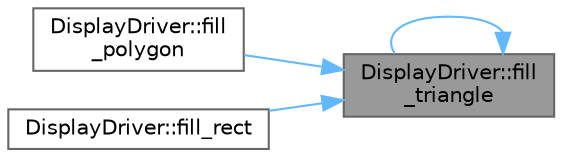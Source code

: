 digraph "DisplayDriver::fill_triangle"
{
 // LATEX_PDF_SIZE
  bgcolor="transparent";
  edge [fontname=Helvetica,fontsize=10,labelfontname=Helvetica,labelfontsize=10];
  node [fontname=Helvetica,fontsize=10,shape=box,height=0.2,width=0.4];
  rankdir="RL";
  Node1 [label="DisplayDriver::fill\l_triangle",height=0.2,width=0.4,color="gray40", fillcolor="grey60", style="filled", fontcolor="black",tooltip=" "];
  Node1 -> Node2 [dir="back",color="steelblue1",style="solid"];
  Node2 [label="DisplayDriver::fill\l_polygon",height=0.2,width=0.4,color="grey40", fillcolor="white", style="filled",URL="$class_display_driver.html#a85044e0cf57b70dfeb31ea85a97dc170",tooltip=" "];
  Node1 -> Node3 [dir="back",color="steelblue1",style="solid"];
  Node3 [label="DisplayDriver::fill_rect",height=0.2,width=0.4,color="grey40", fillcolor="white", style="filled",URL="$class_display_driver.html#a9edd7bd611edf4dd74fdb73a9a1efebc",tooltip=" "];
  Node1 -> Node1 [dir="back",color="steelblue1",style="solid"];
}
